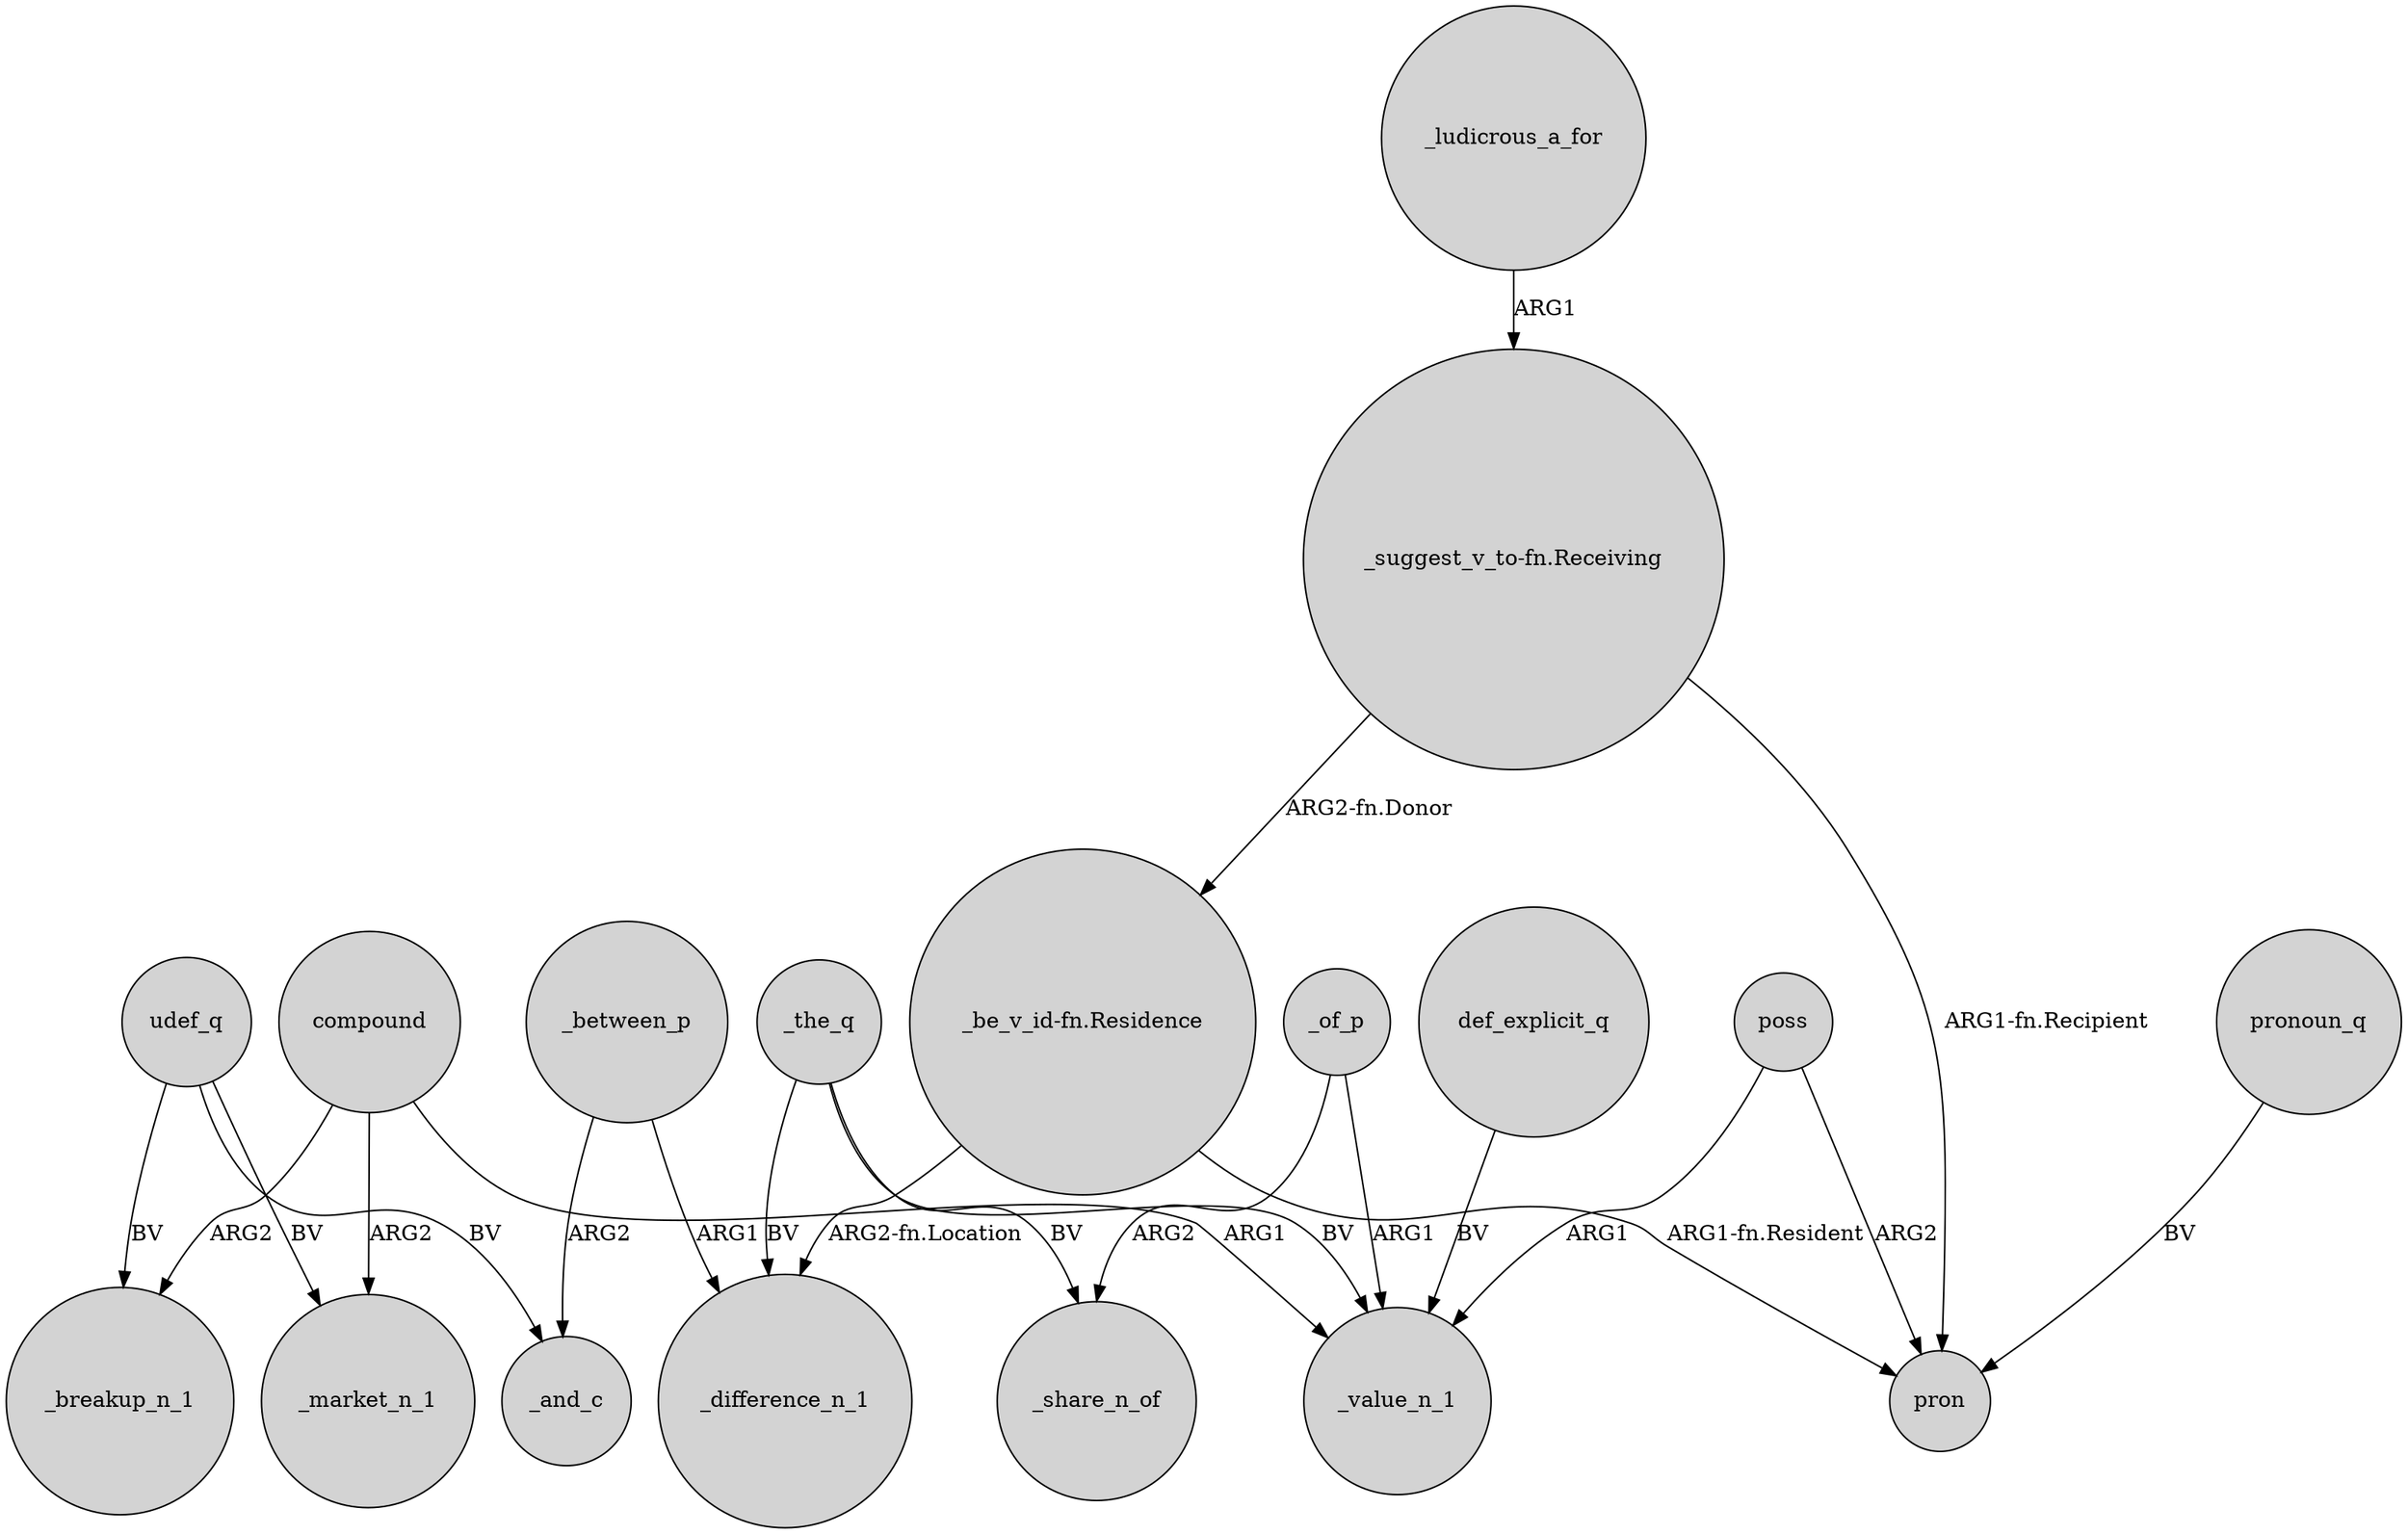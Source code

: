 digraph {
	node [shape=circle style=filled]
	udef_q -> _market_n_1 [label=BV]
	_the_q -> _difference_n_1 [label=BV]
	compound -> _market_n_1 [label=ARG2]
	_the_q -> _share_n_of [label=BV]
	poss -> _value_n_1 [label=ARG1]
	"_be_v_id-fn.Residence" -> pron [label="ARG1-fn.Resident"]
	udef_q -> _and_c [label=BV]
	_between_p -> _difference_n_1 [label=ARG1]
	"_suggest_v_to-fn.Receiving" -> pron [label="ARG1-fn.Recipient"]
	pronoun_q -> pron [label=BV]
	_ludicrous_a_for -> "_suggest_v_to-fn.Receiving" [label=ARG1]
	poss -> pron [label=ARG2]
	"_suggest_v_to-fn.Receiving" -> "_be_v_id-fn.Residence" [label="ARG2-fn.Donor"]
	"_be_v_id-fn.Residence" -> _difference_n_1 [label="ARG2-fn.Location"]
	compound -> _breakup_n_1 [label=ARG2]
	udef_q -> _breakup_n_1 [label=BV]
	_the_q -> _value_n_1 [label=BV]
	_of_p -> _value_n_1 [label=ARG1]
	def_explicit_q -> _value_n_1 [label=BV]
	compound -> _value_n_1 [label=ARG1]
	_of_p -> _share_n_of [label=ARG2]
	_between_p -> _and_c [label=ARG2]
}
